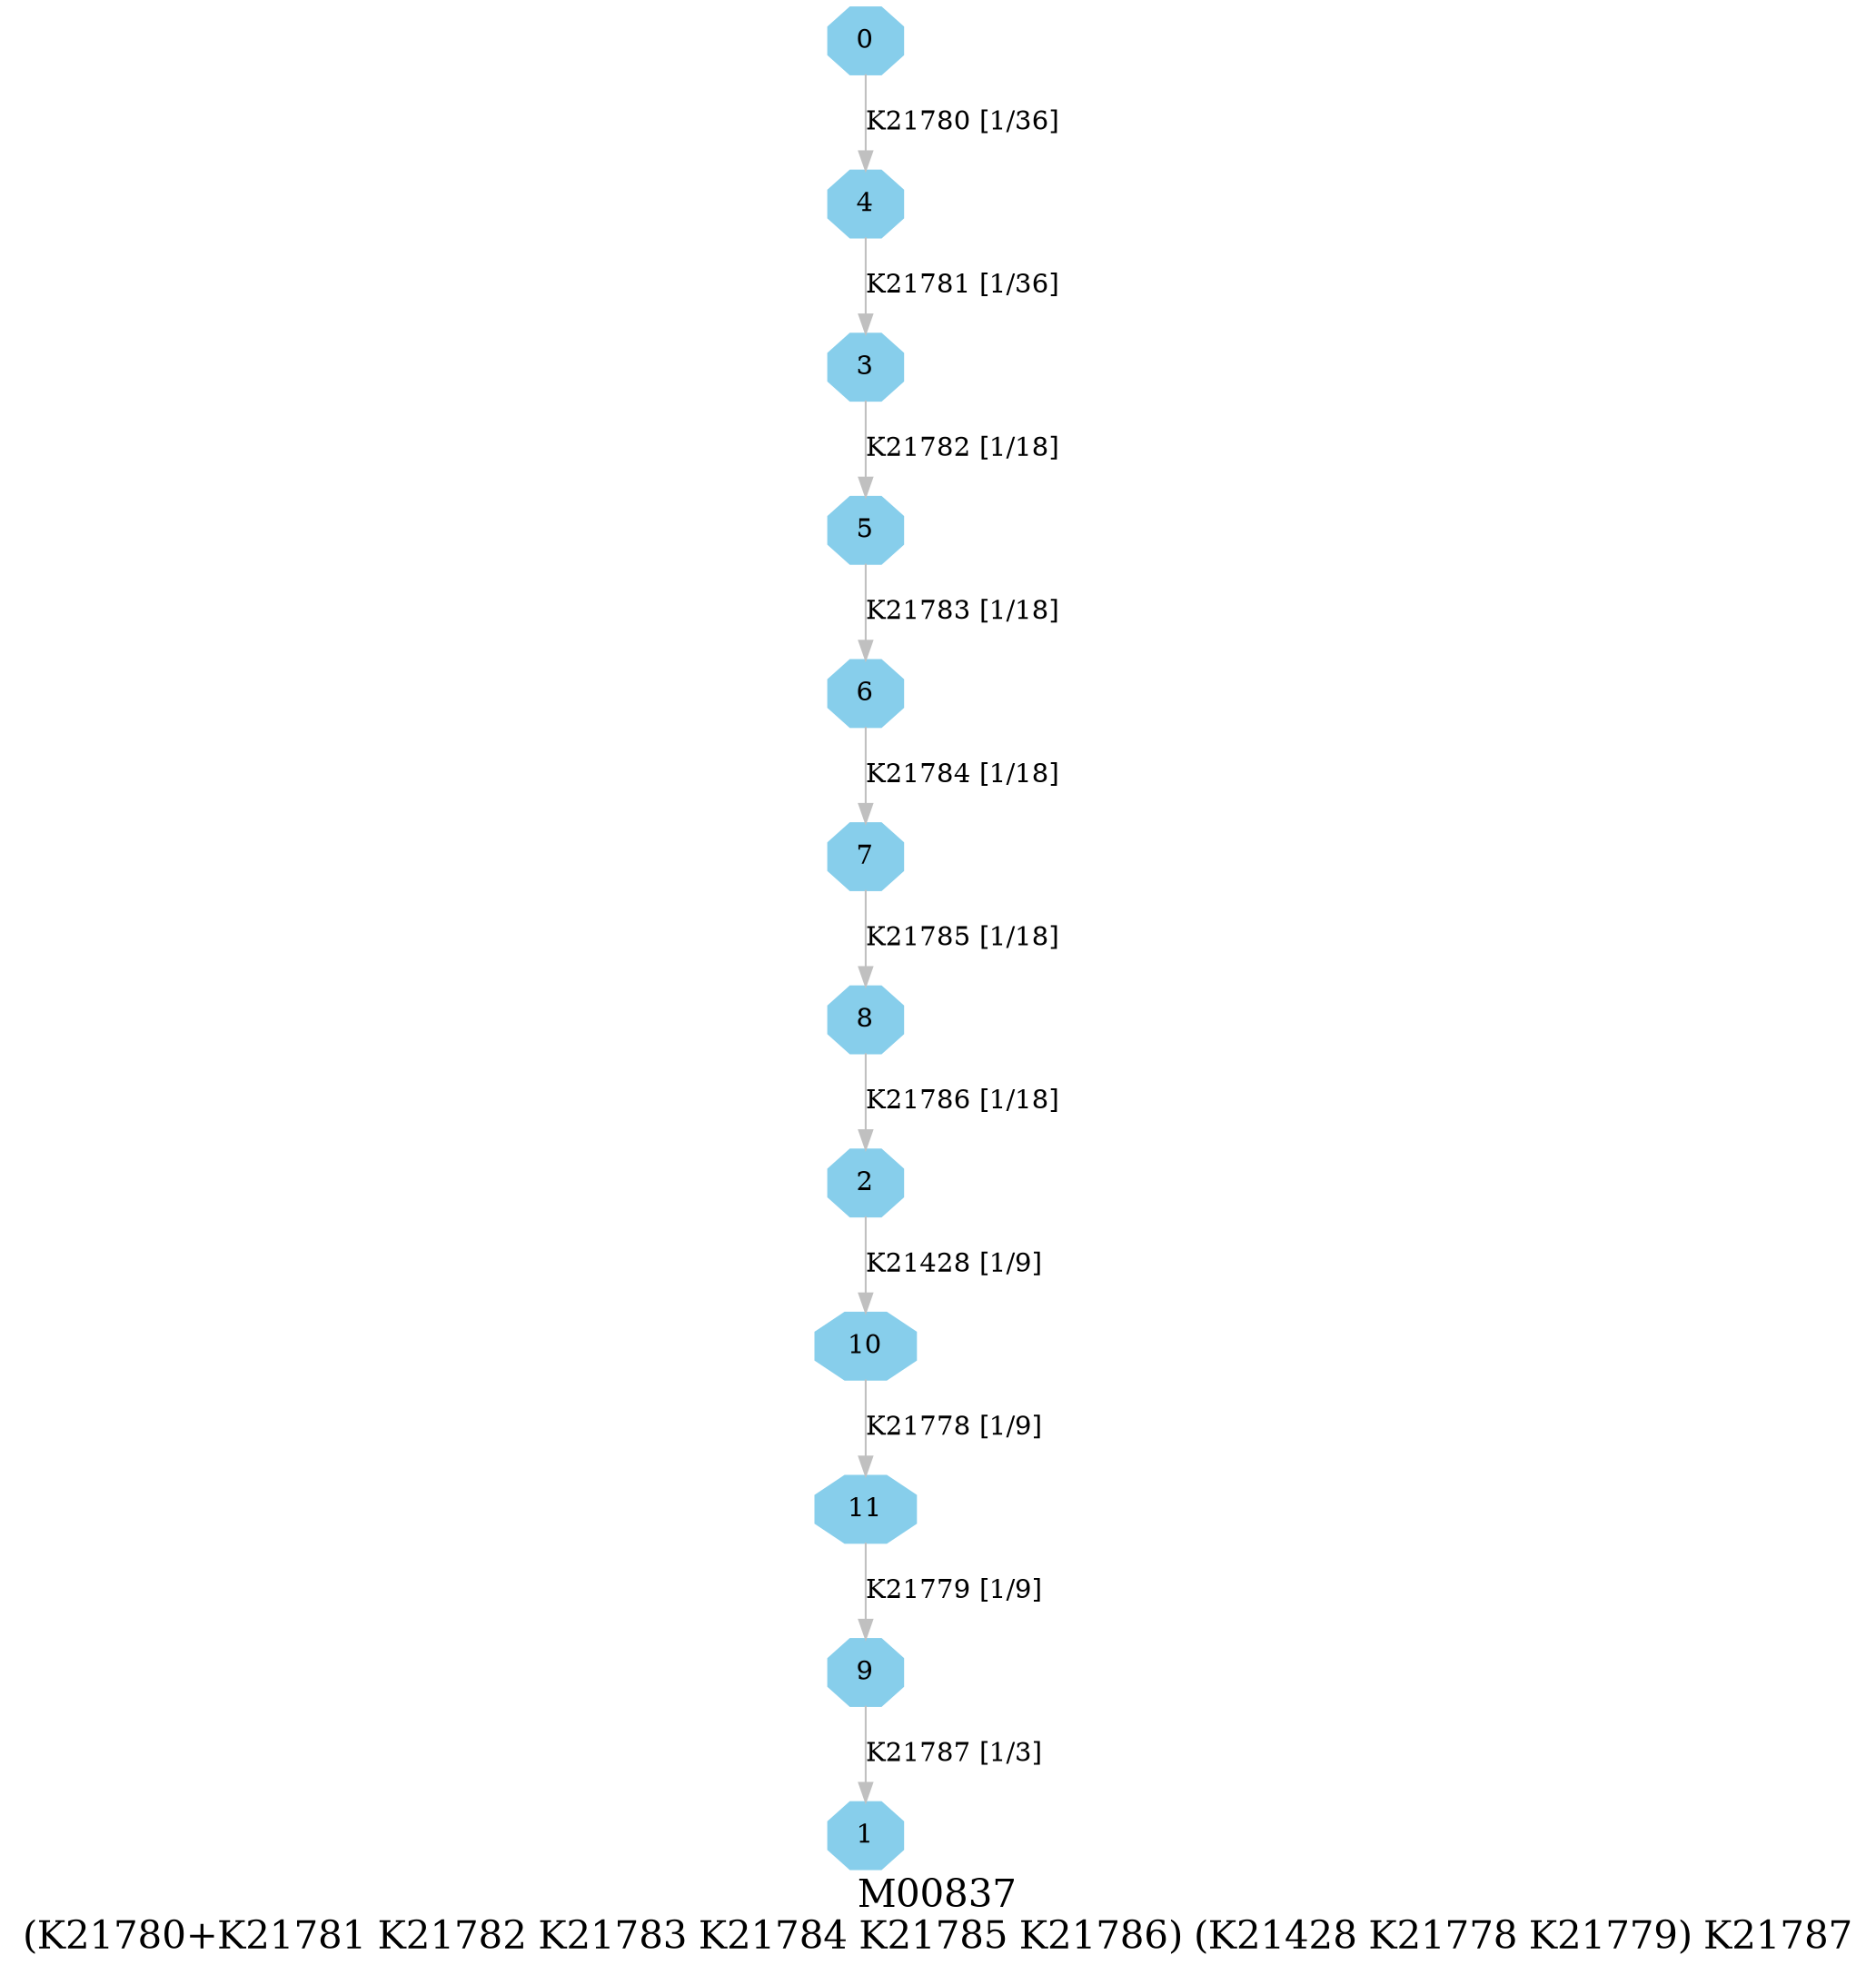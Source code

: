 digraph G {
graph [label="M00837
(K21780+K21781 K21782 K21783 K21784 K21785 K21786) (K21428 K21778 K21779) K21787",fontsize=20];
node [shape=box,style=filled];
edge [len=3,color=grey];
{node [width=.3,height=.3,shape=octagon,style=filled,color=skyblue] 0 1 2 3 4 5 6 7 8 9 10 11 }
0 -> 4 [label="K21780 [1/36]"];
2 -> 10 [label="K21428 [1/9]"];
3 -> 5 [label="K21782 [1/18]"];
4 -> 3 [label="K21781 [1/36]"];
5 -> 6 [label="K21783 [1/18]"];
6 -> 7 [label="K21784 [1/18]"];
7 -> 8 [label="K21785 [1/18]"];
8 -> 2 [label="K21786 [1/18]"];
9 -> 1 [label="K21787 [1/3]"];
10 -> 11 [label="K21778 [1/9]"];
11 -> 9 [label="K21779 [1/9]"];
}